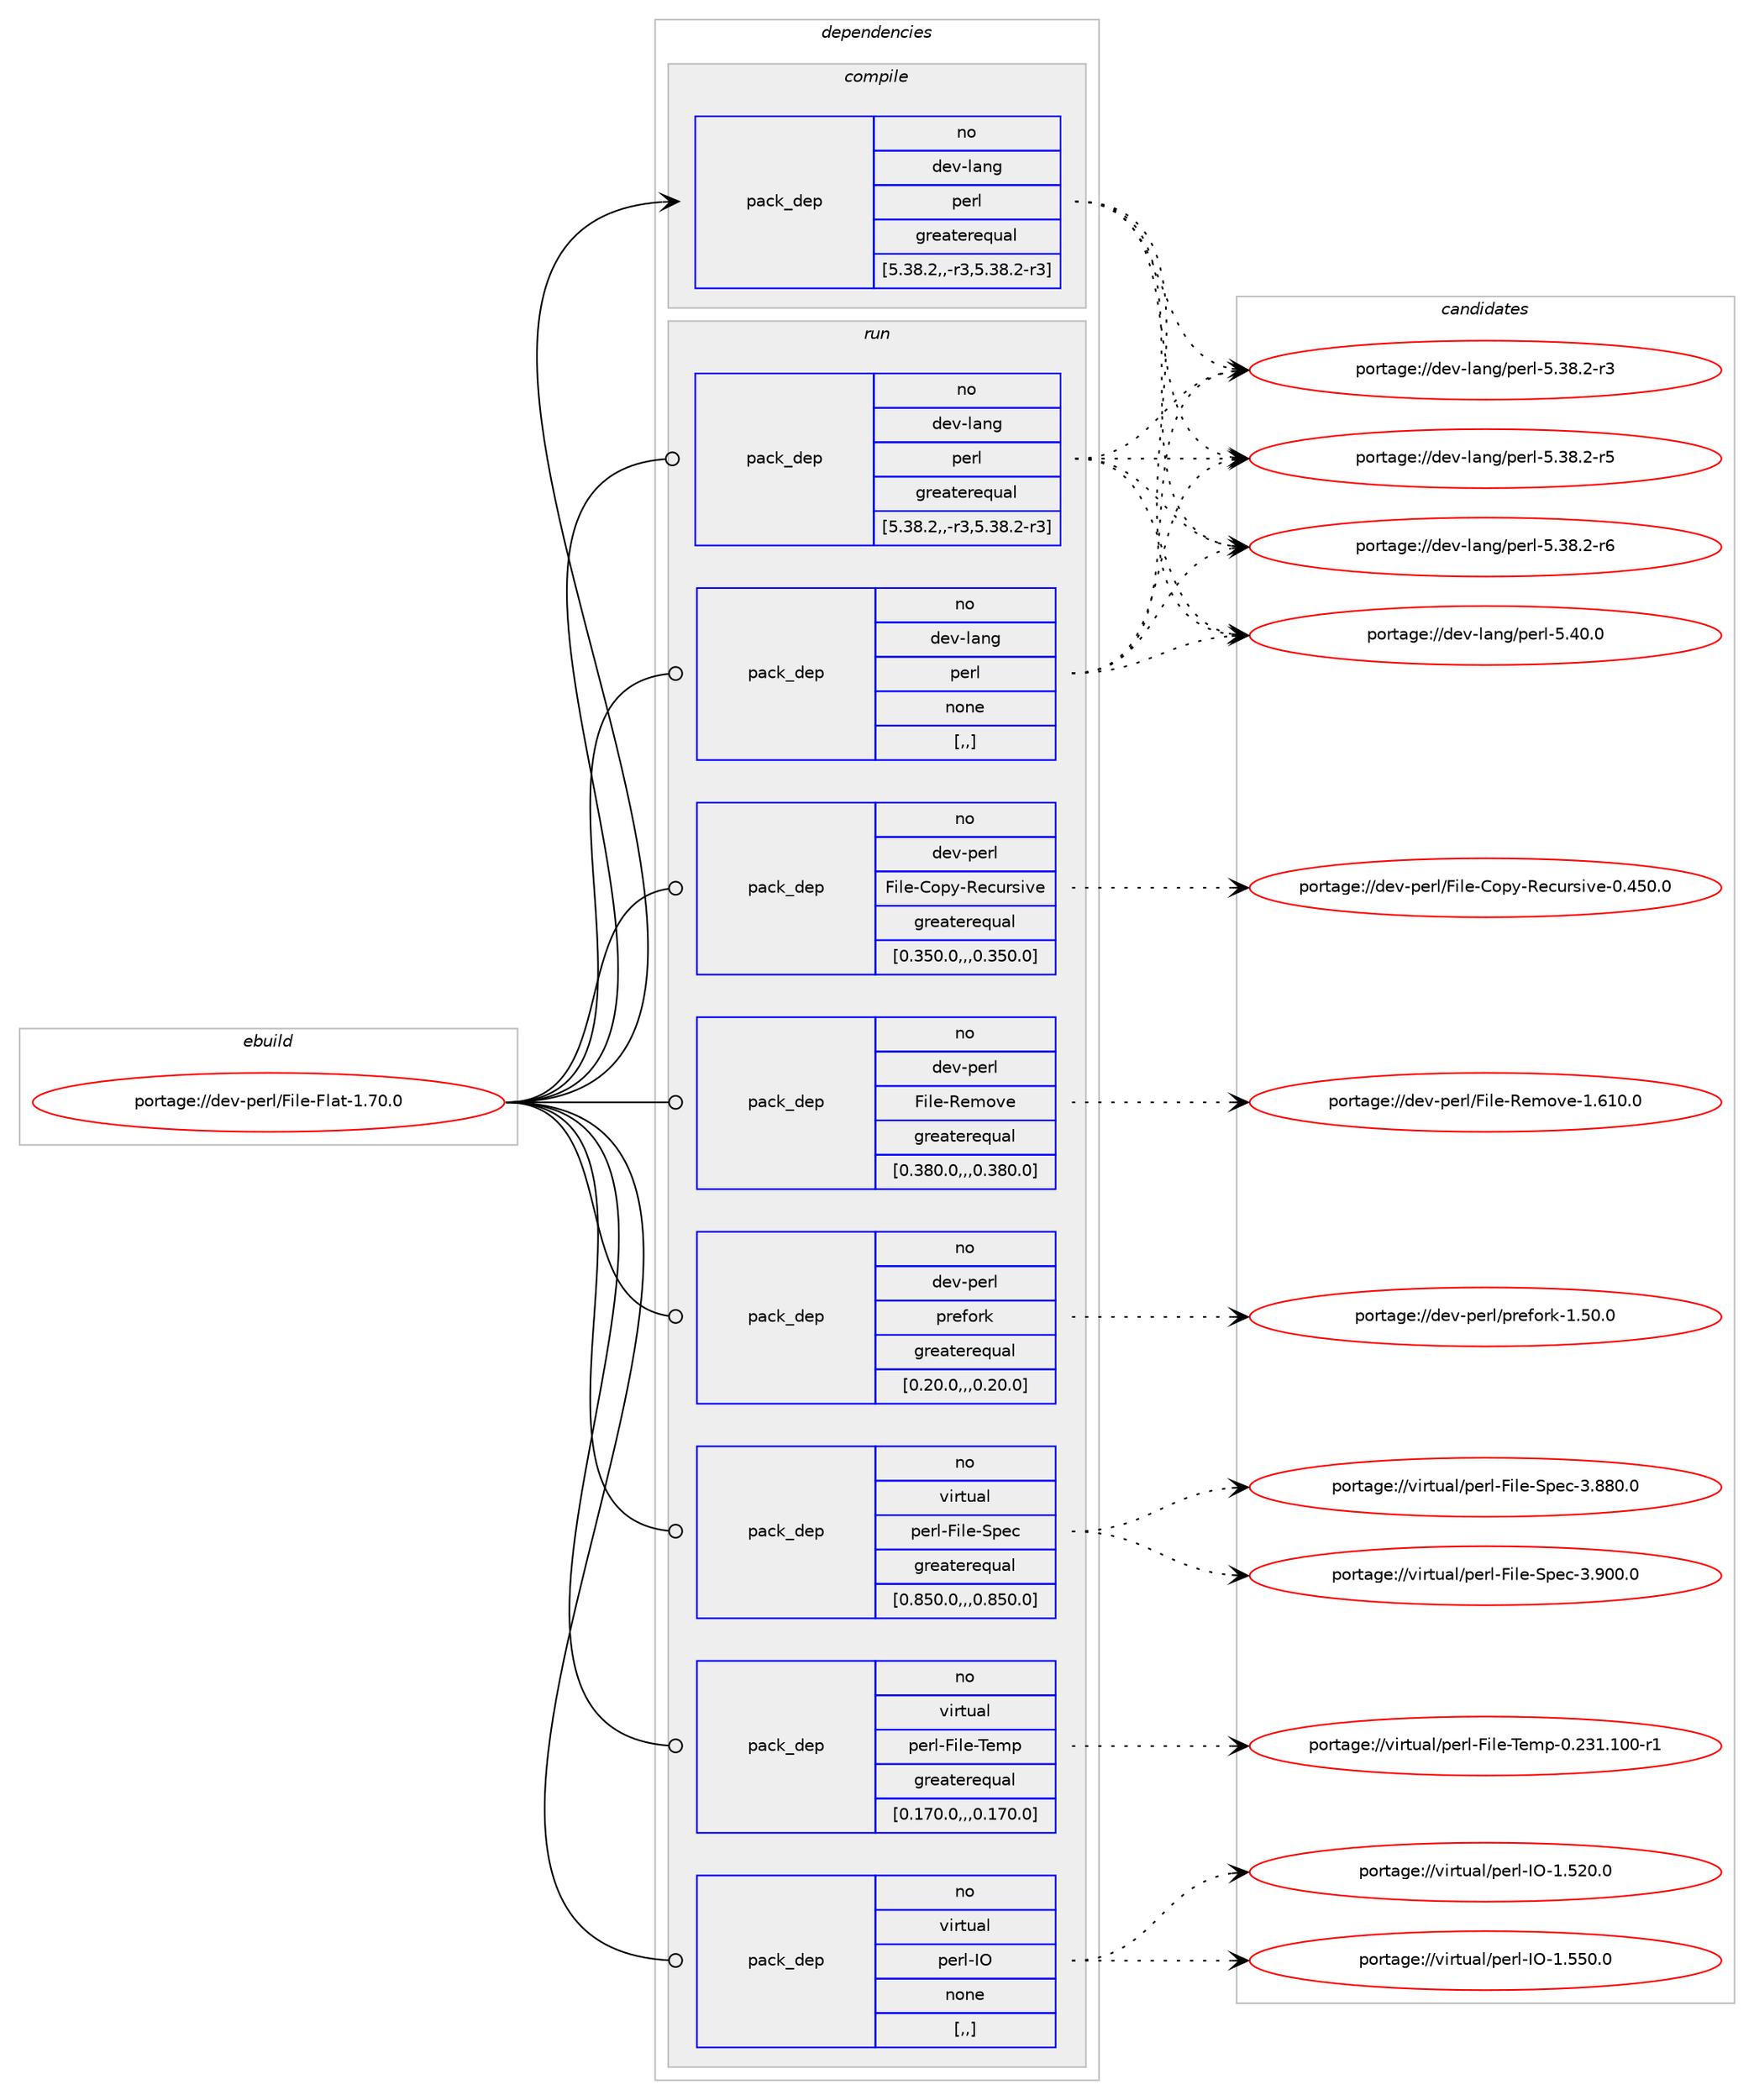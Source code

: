 digraph prolog {

# *************
# Graph options
# *************

newrank=true;
concentrate=true;
compound=true;
graph [rankdir=LR,fontname=Helvetica,fontsize=10,ranksep=1.5];#, ranksep=2.5, nodesep=0.2];
edge  [arrowhead=vee];
node  [fontname=Helvetica,fontsize=10];

# **********
# The ebuild
# **********

subgraph cluster_leftcol {
color=gray;
rank=same;
label=<<i>ebuild</i>>;
id [label="portage://dev-perl/File-Flat-1.70.0", color=red, width=4, href="../dev-perl/File-Flat-1.70.0.svg"];
}

# ****************
# The dependencies
# ****************

subgraph cluster_midcol {
color=gray;
label=<<i>dependencies</i>>;
subgraph cluster_compile {
fillcolor="#eeeeee";
style=filled;
label=<<i>compile</i>>;
subgraph pack96712 {
dependency126850 [label=<<TABLE BORDER="0" CELLBORDER="1" CELLSPACING="0" CELLPADDING="4" WIDTH="220"><TR><TD ROWSPAN="6" CELLPADDING="30">pack_dep</TD></TR><TR><TD WIDTH="110">no</TD></TR><TR><TD>dev-lang</TD></TR><TR><TD>perl</TD></TR><TR><TD>greaterequal</TD></TR><TR><TD>[5.38.2,,-r3,5.38.2-r3]</TD></TR></TABLE>>, shape=none, color=blue];
}
id:e -> dependency126850:w [weight=20,style="solid",arrowhead="vee"];
}
subgraph cluster_compileandrun {
fillcolor="#eeeeee";
style=filled;
label=<<i>compile and run</i>>;
}
subgraph cluster_run {
fillcolor="#eeeeee";
style=filled;
label=<<i>run</i>>;
subgraph pack96713 {
dependency126851 [label=<<TABLE BORDER="0" CELLBORDER="1" CELLSPACING="0" CELLPADDING="4" WIDTH="220"><TR><TD ROWSPAN="6" CELLPADDING="30">pack_dep</TD></TR><TR><TD WIDTH="110">no</TD></TR><TR><TD>dev-lang</TD></TR><TR><TD>perl</TD></TR><TR><TD>greaterequal</TD></TR><TR><TD>[5.38.2,,-r3,5.38.2-r3]</TD></TR></TABLE>>, shape=none, color=blue];
}
id:e -> dependency126851:w [weight=20,style="solid",arrowhead="odot"];
subgraph pack96714 {
dependency126852 [label=<<TABLE BORDER="0" CELLBORDER="1" CELLSPACING="0" CELLPADDING="4" WIDTH="220"><TR><TD ROWSPAN="6" CELLPADDING="30">pack_dep</TD></TR><TR><TD WIDTH="110">no</TD></TR><TR><TD>dev-lang</TD></TR><TR><TD>perl</TD></TR><TR><TD>none</TD></TR><TR><TD>[,,]</TD></TR></TABLE>>, shape=none, color=blue];
}
id:e -> dependency126852:w [weight=20,style="solid",arrowhead="odot"];
subgraph pack96715 {
dependency126853 [label=<<TABLE BORDER="0" CELLBORDER="1" CELLSPACING="0" CELLPADDING="4" WIDTH="220"><TR><TD ROWSPAN="6" CELLPADDING="30">pack_dep</TD></TR><TR><TD WIDTH="110">no</TD></TR><TR><TD>dev-perl</TD></TR><TR><TD>File-Copy-Recursive</TD></TR><TR><TD>greaterequal</TD></TR><TR><TD>[0.350.0,,,0.350.0]</TD></TR></TABLE>>, shape=none, color=blue];
}
id:e -> dependency126853:w [weight=20,style="solid",arrowhead="odot"];
subgraph pack96716 {
dependency126854 [label=<<TABLE BORDER="0" CELLBORDER="1" CELLSPACING="0" CELLPADDING="4" WIDTH="220"><TR><TD ROWSPAN="6" CELLPADDING="30">pack_dep</TD></TR><TR><TD WIDTH="110">no</TD></TR><TR><TD>dev-perl</TD></TR><TR><TD>File-Remove</TD></TR><TR><TD>greaterequal</TD></TR><TR><TD>[0.380.0,,,0.380.0]</TD></TR></TABLE>>, shape=none, color=blue];
}
id:e -> dependency126854:w [weight=20,style="solid",arrowhead="odot"];
subgraph pack96717 {
dependency126855 [label=<<TABLE BORDER="0" CELLBORDER="1" CELLSPACING="0" CELLPADDING="4" WIDTH="220"><TR><TD ROWSPAN="6" CELLPADDING="30">pack_dep</TD></TR><TR><TD WIDTH="110">no</TD></TR><TR><TD>dev-perl</TD></TR><TR><TD>prefork</TD></TR><TR><TD>greaterequal</TD></TR><TR><TD>[0.20.0,,,0.20.0]</TD></TR></TABLE>>, shape=none, color=blue];
}
id:e -> dependency126855:w [weight=20,style="solid",arrowhead="odot"];
subgraph pack96718 {
dependency126856 [label=<<TABLE BORDER="0" CELLBORDER="1" CELLSPACING="0" CELLPADDING="4" WIDTH="220"><TR><TD ROWSPAN="6" CELLPADDING="30">pack_dep</TD></TR><TR><TD WIDTH="110">no</TD></TR><TR><TD>virtual</TD></TR><TR><TD>perl-File-Spec</TD></TR><TR><TD>greaterequal</TD></TR><TR><TD>[0.850.0,,,0.850.0]</TD></TR></TABLE>>, shape=none, color=blue];
}
id:e -> dependency126856:w [weight=20,style="solid",arrowhead="odot"];
subgraph pack96719 {
dependency126857 [label=<<TABLE BORDER="0" CELLBORDER="1" CELLSPACING="0" CELLPADDING="4" WIDTH="220"><TR><TD ROWSPAN="6" CELLPADDING="30">pack_dep</TD></TR><TR><TD WIDTH="110">no</TD></TR><TR><TD>virtual</TD></TR><TR><TD>perl-File-Temp</TD></TR><TR><TD>greaterequal</TD></TR><TR><TD>[0.170.0,,,0.170.0]</TD></TR></TABLE>>, shape=none, color=blue];
}
id:e -> dependency126857:w [weight=20,style="solid",arrowhead="odot"];
subgraph pack96720 {
dependency126858 [label=<<TABLE BORDER="0" CELLBORDER="1" CELLSPACING="0" CELLPADDING="4" WIDTH="220"><TR><TD ROWSPAN="6" CELLPADDING="30">pack_dep</TD></TR><TR><TD WIDTH="110">no</TD></TR><TR><TD>virtual</TD></TR><TR><TD>perl-IO</TD></TR><TR><TD>none</TD></TR><TR><TD>[,,]</TD></TR></TABLE>>, shape=none, color=blue];
}
id:e -> dependency126858:w [weight=20,style="solid",arrowhead="odot"];
}
}

# **************
# The candidates
# **************

subgraph cluster_choices {
rank=same;
color=gray;
label=<<i>candidates</i>>;

subgraph choice96712 {
color=black;
nodesep=1;
choice100101118451089711010347112101114108455346515646504511451 [label="portage://dev-lang/perl-5.38.2-r3", color=red, width=4,href="../dev-lang/perl-5.38.2-r3.svg"];
choice100101118451089711010347112101114108455346515646504511453 [label="portage://dev-lang/perl-5.38.2-r5", color=red, width=4,href="../dev-lang/perl-5.38.2-r5.svg"];
choice100101118451089711010347112101114108455346515646504511454 [label="portage://dev-lang/perl-5.38.2-r6", color=red, width=4,href="../dev-lang/perl-5.38.2-r6.svg"];
choice10010111845108971101034711210111410845534652484648 [label="portage://dev-lang/perl-5.40.0", color=red, width=4,href="../dev-lang/perl-5.40.0.svg"];
dependency126850:e -> choice100101118451089711010347112101114108455346515646504511451:w [style=dotted,weight="100"];
dependency126850:e -> choice100101118451089711010347112101114108455346515646504511453:w [style=dotted,weight="100"];
dependency126850:e -> choice100101118451089711010347112101114108455346515646504511454:w [style=dotted,weight="100"];
dependency126850:e -> choice10010111845108971101034711210111410845534652484648:w [style=dotted,weight="100"];
}
subgraph choice96713 {
color=black;
nodesep=1;
choice100101118451089711010347112101114108455346515646504511451 [label="portage://dev-lang/perl-5.38.2-r3", color=red, width=4,href="../dev-lang/perl-5.38.2-r3.svg"];
choice100101118451089711010347112101114108455346515646504511453 [label="portage://dev-lang/perl-5.38.2-r5", color=red, width=4,href="../dev-lang/perl-5.38.2-r5.svg"];
choice100101118451089711010347112101114108455346515646504511454 [label="portage://dev-lang/perl-5.38.2-r6", color=red, width=4,href="../dev-lang/perl-5.38.2-r6.svg"];
choice10010111845108971101034711210111410845534652484648 [label="portage://dev-lang/perl-5.40.0", color=red, width=4,href="../dev-lang/perl-5.40.0.svg"];
dependency126851:e -> choice100101118451089711010347112101114108455346515646504511451:w [style=dotted,weight="100"];
dependency126851:e -> choice100101118451089711010347112101114108455346515646504511453:w [style=dotted,weight="100"];
dependency126851:e -> choice100101118451089711010347112101114108455346515646504511454:w [style=dotted,weight="100"];
dependency126851:e -> choice10010111845108971101034711210111410845534652484648:w [style=dotted,weight="100"];
}
subgraph choice96714 {
color=black;
nodesep=1;
choice100101118451089711010347112101114108455346515646504511451 [label="portage://dev-lang/perl-5.38.2-r3", color=red, width=4,href="../dev-lang/perl-5.38.2-r3.svg"];
choice100101118451089711010347112101114108455346515646504511453 [label="portage://dev-lang/perl-5.38.2-r5", color=red, width=4,href="../dev-lang/perl-5.38.2-r5.svg"];
choice100101118451089711010347112101114108455346515646504511454 [label="portage://dev-lang/perl-5.38.2-r6", color=red, width=4,href="../dev-lang/perl-5.38.2-r6.svg"];
choice10010111845108971101034711210111410845534652484648 [label="portage://dev-lang/perl-5.40.0", color=red, width=4,href="../dev-lang/perl-5.40.0.svg"];
dependency126852:e -> choice100101118451089711010347112101114108455346515646504511451:w [style=dotted,weight="100"];
dependency126852:e -> choice100101118451089711010347112101114108455346515646504511453:w [style=dotted,weight="100"];
dependency126852:e -> choice100101118451089711010347112101114108455346515646504511454:w [style=dotted,weight="100"];
dependency126852:e -> choice10010111845108971101034711210111410845534652484648:w [style=dotted,weight="100"];
}
subgraph choice96715 {
color=black;
nodesep=1;
choice10010111845112101114108477010510810145671111121214582101991171141151051181014548465253484648 [label="portage://dev-perl/File-Copy-Recursive-0.450.0", color=red, width=4,href="../dev-perl/File-Copy-Recursive-0.450.0.svg"];
dependency126853:e -> choice10010111845112101114108477010510810145671111121214582101991171141151051181014548465253484648:w [style=dotted,weight="100"];
}
subgraph choice96716 {
color=black;
nodesep=1;
choice10010111845112101114108477010510810145821011091111181014549465449484648 [label="portage://dev-perl/File-Remove-1.610.0", color=red, width=4,href="../dev-perl/File-Remove-1.610.0.svg"];
dependency126854:e -> choice10010111845112101114108477010510810145821011091111181014549465449484648:w [style=dotted,weight="100"];
}
subgraph choice96717 {
color=black;
nodesep=1;
choice100101118451121011141084711211410110211111410745494653484648 [label="portage://dev-perl/prefork-1.50.0", color=red, width=4,href="../dev-perl/prefork-1.50.0.svg"];
dependency126855:e -> choice100101118451121011141084711211410110211111410745494653484648:w [style=dotted,weight="100"];
}
subgraph choice96718 {
color=black;
nodesep=1;
choice118105114116117971084711210111410845701051081014583112101994551465656484648 [label="portage://virtual/perl-File-Spec-3.880.0", color=red, width=4,href="../virtual/perl-File-Spec-3.880.0.svg"];
choice118105114116117971084711210111410845701051081014583112101994551465748484648 [label="portage://virtual/perl-File-Spec-3.900.0", color=red, width=4,href="../virtual/perl-File-Spec-3.900.0.svg"];
dependency126856:e -> choice118105114116117971084711210111410845701051081014583112101994551465656484648:w [style=dotted,weight="100"];
dependency126856:e -> choice118105114116117971084711210111410845701051081014583112101994551465748484648:w [style=dotted,weight="100"];
}
subgraph choice96719 {
color=black;
nodesep=1;
choice118105114116117971084711210111410845701051081014584101109112454846505149464948484511449 [label="portage://virtual/perl-File-Temp-0.231.100-r1", color=red, width=4,href="../virtual/perl-File-Temp-0.231.100-r1.svg"];
dependency126857:e -> choice118105114116117971084711210111410845701051081014584101109112454846505149464948484511449:w [style=dotted,weight="100"];
}
subgraph choice96720 {
color=black;
nodesep=1;
choice11810511411611797108471121011141084573794549465350484648 [label="portage://virtual/perl-IO-1.520.0", color=red, width=4,href="../virtual/perl-IO-1.520.0.svg"];
choice11810511411611797108471121011141084573794549465353484648 [label="portage://virtual/perl-IO-1.550.0", color=red, width=4,href="../virtual/perl-IO-1.550.0.svg"];
dependency126858:e -> choice11810511411611797108471121011141084573794549465350484648:w [style=dotted,weight="100"];
dependency126858:e -> choice11810511411611797108471121011141084573794549465353484648:w [style=dotted,weight="100"];
}
}

}
